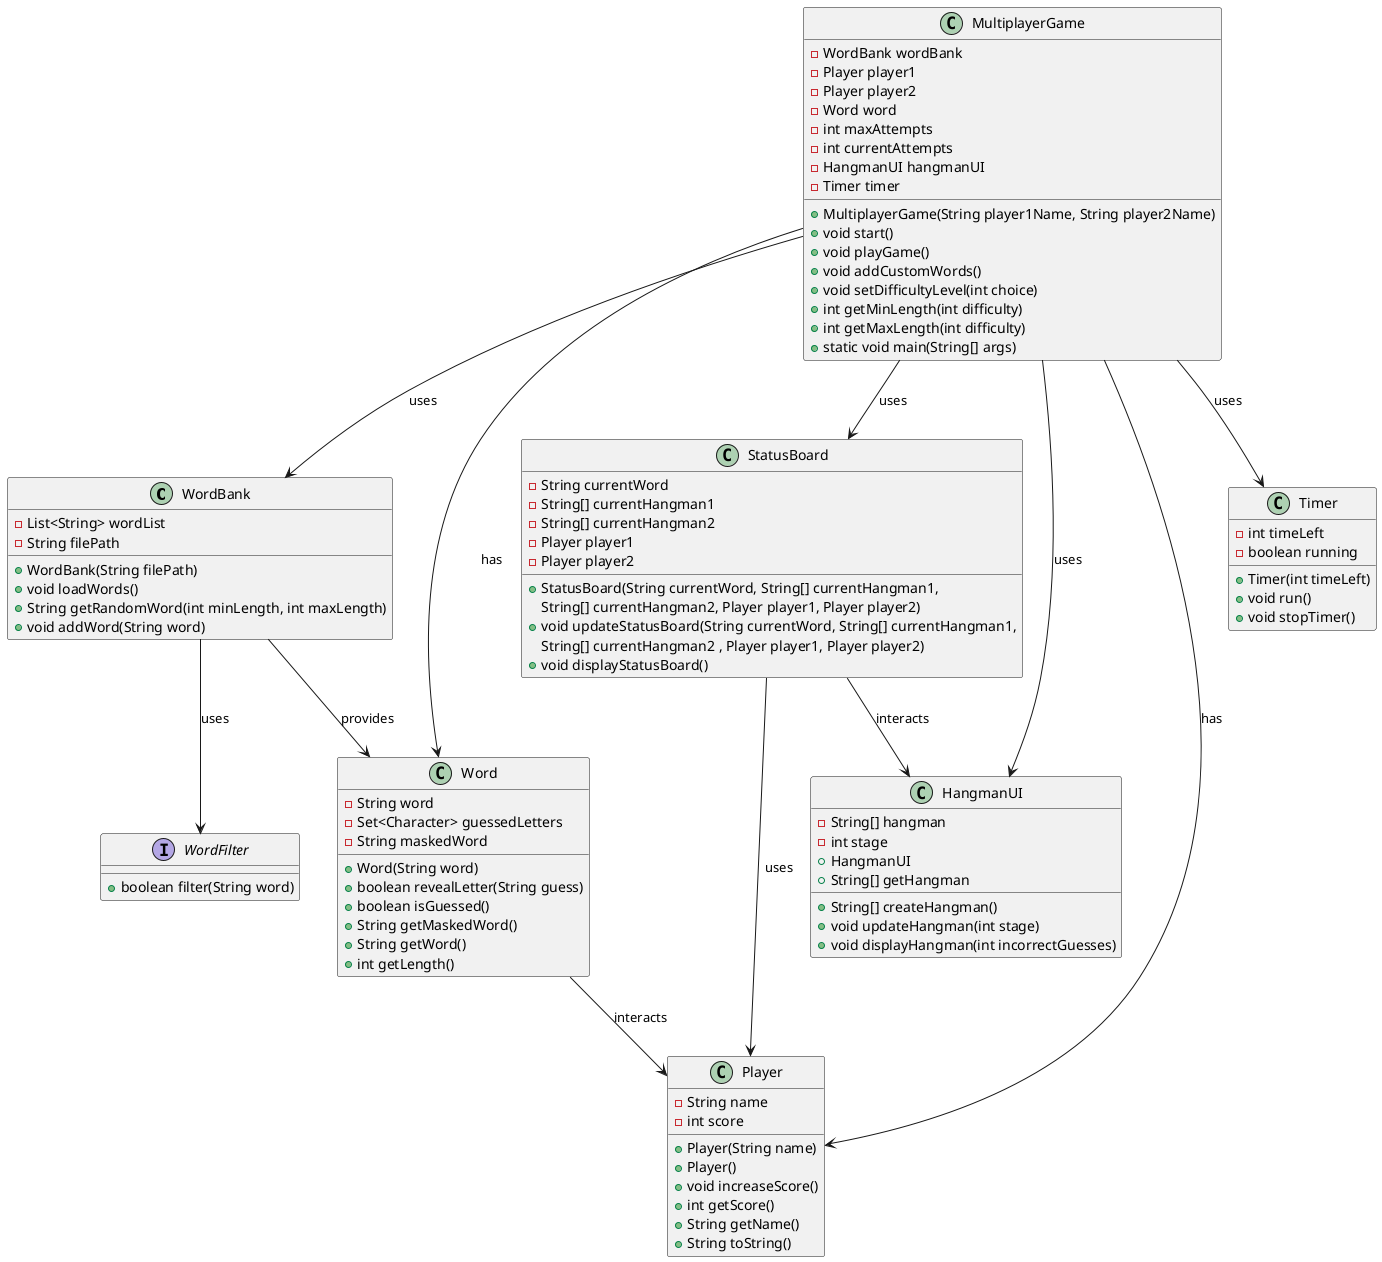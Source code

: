 @startuml

class WordBank {
    - List<String> wordList
    - String filePath
    + WordBank(String filePath)
    + void loadWords()
    + String getRandomWord(int minLength, int maxLength)
    + void addWord(String word)
}

interface WordFilter{
    + boolean filter(String word)
}

class Player {
    - String name
    - int score
    + Player(String name)
    + Player()
    + void increaseScore()
    + int getScore()
    + String getName()
    + String toString()
}

class Word {
    - String word
    - Set<Character> guessedLetters
    - String maskedWord
    + Word(String word)
    + boolean revealLetter(String guess)
    + boolean isGuessed()
    + String getMaskedWord()
    + String getWord()
    + int getLength()
}
class StatusBoard {
    - String currentWord
    - String[] currentHangman1
    - String[] currentHangman2
    - Player player1
    - Player player2
    + StatusBoard(String currentWord, String[] currentHangman1,
    String[] currentHangman2, Player player1, Player player2)
    + void updateStatusBoard(String currentWord, String[] currentHangman1,
    String[] currentHangman2 , Player player1, Player player2)
    + void displayStatusBoard()
}

class HangmanUI {
    - String[] hangman
    - int stage
    + HangmanUI
    + String[] createHangman()
    + void updateHangman(int stage)
    + void displayHangman(int incorrectGuesses)
    + String[] getHangman
}

class Timer {
    - int timeLeft
    - boolean running
    + Timer(int timeLeft)
    + void run()
    + void stopTimer()
}

class MultiplayerGame {
    - WordBank wordBank
    - Player player1
    - Player player2
    - Word word
    - int maxAttempts
    - int currentAttempts
    - HangmanUI hangmanUI
    - Timer timer
    + MultiplayerGame(String player1Name, String player2Name)
    + void start()
    + void playGame()
    + void addCustomWords()
    + void setDifficultyLevel(int choice)
    + int getMinLength(int difficulty)
    + int getMaxLength(int difficulty)
    + static void main(String[] args)
}

MultiplayerGame --> WordBank : uses
MultiplayerGame --> Player : has
MultiplayerGame --> Word : has
MultiplayerGame --> HangmanUI : uses
MultiplayerGame --> Timer : uses
WordBank --> WordFilter : uses
WordBank --> Word : provides
Word --> Player : interacts
MultiplayerGame --> StatusBoard : uses
StatusBoard --> Player : uses
StatusBoard --> HangmanUI : interacts

@enduml